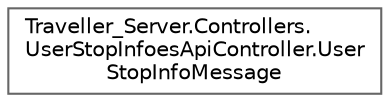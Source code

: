 digraph "Graphical Class Hierarchy"
{
 // LATEX_PDF_SIZE
  bgcolor="transparent";
  edge [fontname=Helvetica,fontsize=10,labelfontname=Helvetica,labelfontsize=10];
  node [fontname=Helvetica,fontsize=10,shape=box,height=0.2,width=0.4];
  rankdir="LR";
  Node0 [label="Traveller_Server.Controllers.\lUserStopInfoesApiController.User\lStopInfoMessage",height=0.2,width=0.4,color="grey40", fillcolor="white", style="filled",URL="$class_traveller___server_1_1_controllers_1_1_user_stop_infoes_api_controller_1_1_user_stop_info_message.html",tooltip="User stop info message class, used as an interface between front-end and back-end."];
}
